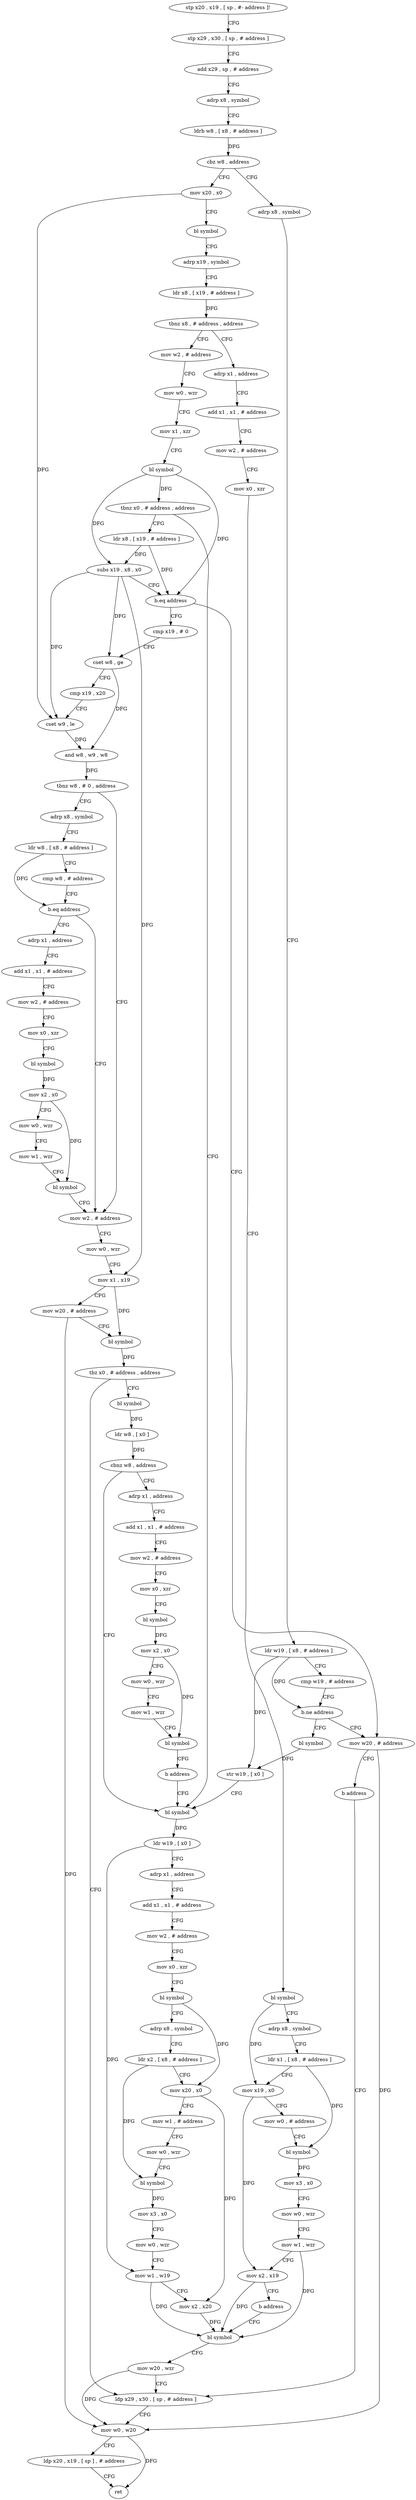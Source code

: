 digraph "func" {
"4214900" [label = "stp x20 , x19 , [ sp , #- address ]!" ]
"4214904" [label = "stp x29 , x30 , [ sp , # address ]" ]
"4214908" [label = "add x29 , sp , # address" ]
"4214912" [label = "adrp x8 , symbol" ]
"4214916" [label = "ldrb w8 , [ x8 , # address ]" ]
"4214920" [label = "cbz w8 , address" ]
"4215128" [label = "adrp x8 , symbol" ]
"4214924" [label = "mov x20 , x0" ]
"4215132" [label = "ldr w19 , [ x8 , # address ]" ]
"4215136" [label = "cmp w19 , # address" ]
"4215140" [label = "b.ne address" ]
"4215212" [label = "bl symbol" ]
"4215144" [label = "mov w20 , # address" ]
"4214928" [label = "bl symbol" ]
"4214932" [label = "adrp x19 , symbol" ]
"4214936" [label = "ldr x8 , [ x19 , # address ]" ]
"4214940" [label = "tbnz x8 , # address , address" ]
"4215152" [label = "adrp x1 , address" ]
"4214944" [label = "mov w2 , # address" ]
"4215216" [label = "str w19 , [ x0 ]" ]
"4215220" [label = "bl symbol" ]
"4215148" [label = "b address" ]
"4215296" [label = "ldp x29 , x30 , [ sp , # address ]" ]
"4215156" [label = "add x1 , x1 , # address" ]
"4215160" [label = "mov w2 , # address" ]
"4215164" [label = "mov x0 , xzr" ]
"4215168" [label = "bl symbol" ]
"4215172" [label = "adrp x8 , symbol" ]
"4215176" [label = "ldr x1 , [ x8 , # address ]" ]
"4215180" [label = "mov x19 , x0" ]
"4215184" [label = "mov w0 , # address" ]
"4215188" [label = "bl symbol" ]
"4215192" [label = "mov x3 , x0" ]
"4215196" [label = "mov w0 , wzr" ]
"4215200" [label = "mov w1 , wzr" ]
"4215204" [label = "mov x2 , x19" ]
"4215208" [label = "b address" ]
"4215288" [label = "bl symbol" ]
"4214948" [label = "mov w0 , wzr" ]
"4214952" [label = "mov x1 , xzr" ]
"4214956" [label = "bl symbol" ]
"4214960" [label = "tbnz x0 , # address , address" ]
"4214964" [label = "ldr x8 , [ x19 , # address ]" ]
"4215300" [label = "mov w0 , w20" ]
"4215304" [label = "ldp x20 , x19 , [ sp ] , # address" ]
"4215308" [label = "ret" ]
"4215292" [label = "mov w20 , wzr" ]
"4215224" [label = "ldr w19 , [ x0 ]" ]
"4215228" [label = "adrp x1 , address" ]
"4215232" [label = "add x1 , x1 , # address" ]
"4215236" [label = "mov w2 , # address" ]
"4215240" [label = "mov x0 , xzr" ]
"4215244" [label = "bl symbol" ]
"4215248" [label = "adrp x8 , symbol" ]
"4215252" [label = "ldr x2 , [ x8 , # address ]" ]
"4215256" [label = "mov x20 , x0" ]
"4215260" [label = "mov w1 , # address" ]
"4215264" [label = "mov w0 , wzr" ]
"4215268" [label = "bl symbol" ]
"4215272" [label = "mov x3 , x0" ]
"4215276" [label = "mov w0 , wzr" ]
"4215280" [label = "mov w1 , w19" ]
"4215284" [label = "mov x2 , x20" ]
"4214968" [label = "subs x19 , x8 , x0" ]
"4214972" [label = "b.eq address" ]
"4214976" [label = "cmp x19 , # 0" ]
"4214980" [label = "cset w8 , ge" ]
"4214984" [label = "cmp x19 , x20" ]
"4214988" [label = "cset w9 , le" ]
"4214992" [label = "and w8 , w9 , w8" ]
"4214996" [label = "tbnz w8 , # 0 , address" ]
"4215052" [label = "mov w2 , # address" ]
"4215000" [label = "adrp x8 , symbol" ]
"4215056" [label = "mov w0 , wzr" ]
"4215060" [label = "mov x1 , x19" ]
"4215064" [label = "mov w20 , # address" ]
"4215068" [label = "bl symbol" ]
"4215072" [label = "tbz x0 , # address , address" ]
"4215076" [label = "bl symbol" ]
"4215004" [label = "ldr w8 , [ x8 , # address ]" ]
"4215008" [label = "cmp w8 , # address" ]
"4215012" [label = "b.eq address" ]
"4215016" [label = "adrp x1 , address" ]
"4215080" [label = "ldr w8 , [ x0 ]" ]
"4215084" [label = "cbnz w8 , address" ]
"4215088" [label = "adrp x1 , address" ]
"4215020" [label = "add x1 , x1 , # address" ]
"4215024" [label = "mov w2 , # address" ]
"4215028" [label = "mov x0 , xzr" ]
"4215032" [label = "bl symbol" ]
"4215036" [label = "mov x2 , x0" ]
"4215040" [label = "mov w0 , wzr" ]
"4215044" [label = "mov w1 , wzr" ]
"4215048" [label = "bl symbol" ]
"4215092" [label = "add x1 , x1 , # address" ]
"4215096" [label = "mov w2 , # address" ]
"4215100" [label = "mov x0 , xzr" ]
"4215104" [label = "bl symbol" ]
"4215108" [label = "mov x2 , x0" ]
"4215112" [label = "mov w0 , wzr" ]
"4215116" [label = "mov w1 , wzr" ]
"4215120" [label = "bl symbol" ]
"4215124" [label = "b address" ]
"4214900" -> "4214904" [ label = "CFG" ]
"4214904" -> "4214908" [ label = "CFG" ]
"4214908" -> "4214912" [ label = "CFG" ]
"4214912" -> "4214916" [ label = "CFG" ]
"4214916" -> "4214920" [ label = "DFG" ]
"4214920" -> "4215128" [ label = "CFG" ]
"4214920" -> "4214924" [ label = "CFG" ]
"4215128" -> "4215132" [ label = "CFG" ]
"4214924" -> "4214928" [ label = "CFG" ]
"4214924" -> "4214988" [ label = "DFG" ]
"4215132" -> "4215136" [ label = "CFG" ]
"4215132" -> "4215140" [ label = "DFG" ]
"4215132" -> "4215216" [ label = "DFG" ]
"4215136" -> "4215140" [ label = "CFG" ]
"4215140" -> "4215212" [ label = "CFG" ]
"4215140" -> "4215144" [ label = "CFG" ]
"4215212" -> "4215216" [ label = "DFG" ]
"4215144" -> "4215148" [ label = "CFG" ]
"4215144" -> "4215300" [ label = "DFG" ]
"4214928" -> "4214932" [ label = "CFG" ]
"4214932" -> "4214936" [ label = "CFG" ]
"4214936" -> "4214940" [ label = "DFG" ]
"4214940" -> "4215152" [ label = "CFG" ]
"4214940" -> "4214944" [ label = "CFG" ]
"4215152" -> "4215156" [ label = "CFG" ]
"4214944" -> "4214948" [ label = "CFG" ]
"4215216" -> "4215220" [ label = "CFG" ]
"4215220" -> "4215224" [ label = "DFG" ]
"4215148" -> "4215296" [ label = "CFG" ]
"4215296" -> "4215300" [ label = "CFG" ]
"4215156" -> "4215160" [ label = "CFG" ]
"4215160" -> "4215164" [ label = "CFG" ]
"4215164" -> "4215168" [ label = "CFG" ]
"4215168" -> "4215172" [ label = "CFG" ]
"4215168" -> "4215180" [ label = "DFG" ]
"4215172" -> "4215176" [ label = "CFG" ]
"4215176" -> "4215180" [ label = "CFG" ]
"4215176" -> "4215188" [ label = "DFG" ]
"4215180" -> "4215184" [ label = "CFG" ]
"4215180" -> "4215204" [ label = "DFG" ]
"4215184" -> "4215188" [ label = "CFG" ]
"4215188" -> "4215192" [ label = "DFG" ]
"4215192" -> "4215196" [ label = "CFG" ]
"4215196" -> "4215200" [ label = "CFG" ]
"4215200" -> "4215204" [ label = "CFG" ]
"4215200" -> "4215288" [ label = "DFG" ]
"4215204" -> "4215208" [ label = "CFG" ]
"4215204" -> "4215288" [ label = "DFG" ]
"4215208" -> "4215288" [ label = "CFG" ]
"4215288" -> "4215292" [ label = "CFG" ]
"4214948" -> "4214952" [ label = "CFG" ]
"4214952" -> "4214956" [ label = "CFG" ]
"4214956" -> "4214960" [ label = "DFG" ]
"4214956" -> "4214968" [ label = "DFG" ]
"4214956" -> "4214972" [ label = "DFG" ]
"4214960" -> "4215220" [ label = "CFG" ]
"4214960" -> "4214964" [ label = "CFG" ]
"4214964" -> "4214968" [ label = "DFG" ]
"4214964" -> "4214972" [ label = "DFG" ]
"4215300" -> "4215304" [ label = "CFG" ]
"4215300" -> "4215308" [ label = "DFG" ]
"4215304" -> "4215308" [ label = "CFG" ]
"4215292" -> "4215296" [ label = "CFG" ]
"4215292" -> "4215300" [ label = "DFG" ]
"4215224" -> "4215228" [ label = "CFG" ]
"4215224" -> "4215280" [ label = "DFG" ]
"4215228" -> "4215232" [ label = "CFG" ]
"4215232" -> "4215236" [ label = "CFG" ]
"4215236" -> "4215240" [ label = "CFG" ]
"4215240" -> "4215244" [ label = "CFG" ]
"4215244" -> "4215248" [ label = "CFG" ]
"4215244" -> "4215256" [ label = "DFG" ]
"4215248" -> "4215252" [ label = "CFG" ]
"4215252" -> "4215256" [ label = "CFG" ]
"4215252" -> "4215268" [ label = "DFG" ]
"4215256" -> "4215260" [ label = "CFG" ]
"4215256" -> "4215284" [ label = "DFG" ]
"4215260" -> "4215264" [ label = "CFG" ]
"4215264" -> "4215268" [ label = "CFG" ]
"4215268" -> "4215272" [ label = "DFG" ]
"4215272" -> "4215276" [ label = "CFG" ]
"4215276" -> "4215280" [ label = "CFG" ]
"4215280" -> "4215284" [ label = "CFG" ]
"4215280" -> "4215288" [ label = "DFG" ]
"4215284" -> "4215288" [ label = "DFG" ]
"4214968" -> "4214972" [ label = "CFG" ]
"4214968" -> "4214980" [ label = "DFG" ]
"4214968" -> "4214988" [ label = "DFG" ]
"4214968" -> "4215060" [ label = "DFG" ]
"4214972" -> "4215144" [ label = "CFG" ]
"4214972" -> "4214976" [ label = "CFG" ]
"4214976" -> "4214980" [ label = "CFG" ]
"4214980" -> "4214984" [ label = "CFG" ]
"4214980" -> "4214992" [ label = "DFG" ]
"4214984" -> "4214988" [ label = "CFG" ]
"4214988" -> "4214992" [ label = "DFG" ]
"4214992" -> "4214996" [ label = "DFG" ]
"4214996" -> "4215052" [ label = "CFG" ]
"4214996" -> "4215000" [ label = "CFG" ]
"4215052" -> "4215056" [ label = "CFG" ]
"4215000" -> "4215004" [ label = "CFG" ]
"4215056" -> "4215060" [ label = "CFG" ]
"4215060" -> "4215064" [ label = "CFG" ]
"4215060" -> "4215068" [ label = "DFG" ]
"4215064" -> "4215068" [ label = "CFG" ]
"4215064" -> "4215300" [ label = "DFG" ]
"4215068" -> "4215072" [ label = "DFG" ]
"4215072" -> "4215296" [ label = "CFG" ]
"4215072" -> "4215076" [ label = "CFG" ]
"4215076" -> "4215080" [ label = "DFG" ]
"4215004" -> "4215008" [ label = "CFG" ]
"4215004" -> "4215012" [ label = "DFG" ]
"4215008" -> "4215012" [ label = "CFG" ]
"4215012" -> "4215052" [ label = "CFG" ]
"4215012" -> "4215016" [ label = "CFG" ]
"4215016" -> "4215020" [ label = "CFG" ]
"4215080" -> "4215084" [ label = "DFG" ]
"4215084" -> "4215220" [ label = "CFG" ]
"4215084" -> "4215088" [ label = "CFG" ]
"4215088" -> "4215092" [ label = "CFG" ]
"4215020" -> "4215024" [ label = "CFG" ]
"4215024" -> "4215028" [ label = "CFG" ]
"4215028" -> "4215032" [ label = "CFG" ]
"4215032" -> "4215036" [ label = "DFG" ]
"4215036" -> "4215040" [ label = "CFG" ]
"4215036" -> "4215048" [ label = "DFG" ]
"4215040" -> "4215044" [ label = "CFG" ]
"4215044" -> "4215048" [ label = "CFG" ]
"4215048" -> "4215052" [ label = "CFG" ]
"4215092" -> "4215096" [ label = "CFG" ]
"4215096" -> "4215100" [ label = "CFG" ]
"4215100" -> "4215104" [ label = "CFG" ]
"4215104" -> "4215108" [ label = "DFG" ]
"4215108" -> "4215112" [ label = "CFG" ]
"4215108" -> "4215120" [ label = "DFG" ]
"4215112" -> "4215116" [ label = "CFG" ]
"4215116" -> "4215120" [ label = "CFG" ]
"4215120" -> "4215124" [ label = "CFG" ]
"4215124" -> "4215220" [ label = "CFG" ]
}
